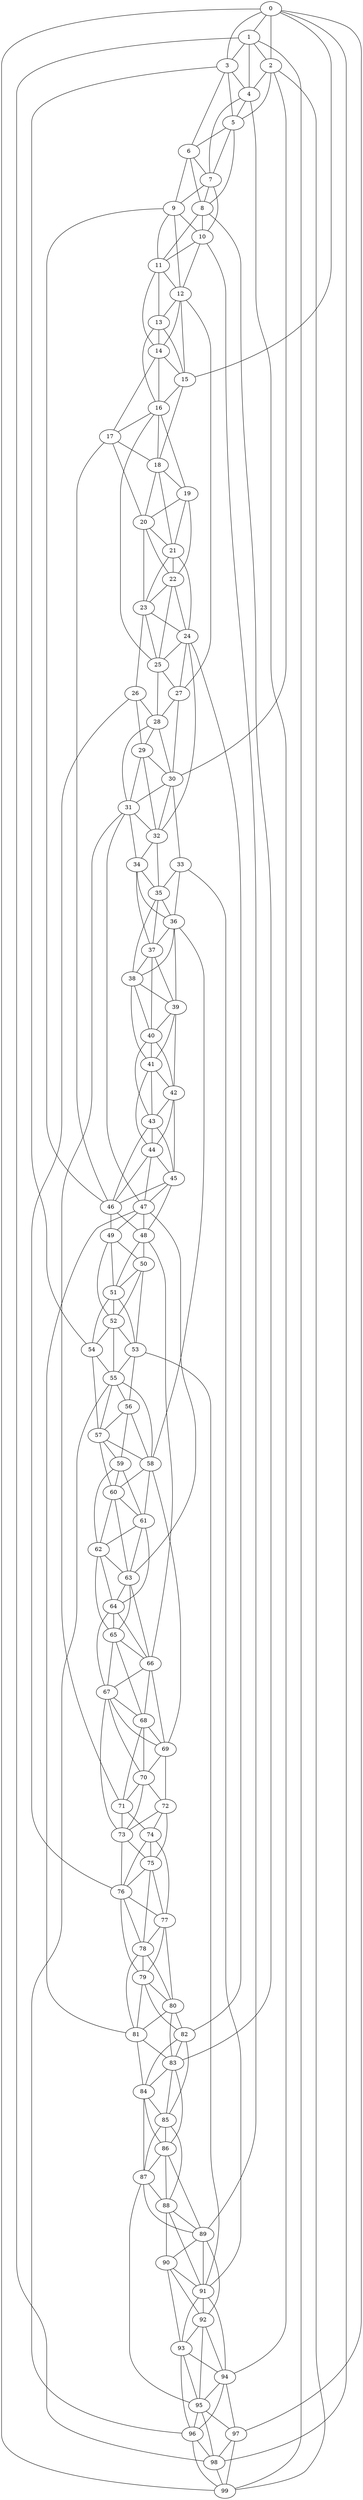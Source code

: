 strict graph "watts_strogatz_graph(100,6,0.1)" {
0;
1;
2;
3;
4;
5;
6;
7;
8;
9;
10;
11;
12;
13;
14;
15;
16;
17;
18;
19;
20;
21;
22;
23;
24;
25;
26;
27;
28;
29;
30;
31;
32;
33;
34;
35;
36;
37;
38;
39;
40;
41;
42;
43;
44;
45;
46;
47;
48;
49;
50;
51;
52;
53;
54;
55;
56;
57;
58;
59;
60;
61;
62;
63;
64;
65;
66;
67;
68;
69;
70;
71;
72;
73;
74;
75;
76;
77;
78;
79;
80;
81;
82;
83;
84;
85;
86;
87;
88;
89;
90;
91;
92;
93;
94;
95;
96;
97;
98;
99;
0 -- 1  [is_available=True, prob="0.368621049474"];
0 -- 2  [is_available=True, prob="0.122075018154"];
0 -- 3  [is_available=True, prob="0.121855995716"];
0 -- 97  [is_available=True, prob="0.237390800367"];
0 -- 98  [is_available=True, prob="0.564433202377"];
0 -- 15  [is_available=True, prob="0.940382400244"];
0 -- 99  [is_available=True, prob="0.347172284054"];
1 -- 2  [is_available=True, prob="0.0601059786888"];
1 -- 99  [is_available=True, prob="0.00642947369956"];
1 -- 4  [is_available=True, prob="0.12087076387"];
1 -- 98  [is_available=True, prob="0.0592907937077"];
1 -- 3  [is_available=True, prob="0.90659753289"];
2 -- 4  [is_available=True, prob="0.0626180461812"];
2 -- 5  [is_available=True, prob="1.0"];
2 -- 99  [is_available=True, prob="0.618265539476"];
2 -- 30  [is_available=True, prob="0.294075350501"];
3 -- 4  [is_available=True, prob="1.0"];
3 -- 5  [is_available=True, prob="1.0"];
3 -- 6  [is_available=True, prob="0.92868656629"];
3 -- 54  [is_available=True, prob="0.662759450158"];
4 -- 5  [is_available=True, prob="0.679276586972"];
4 -- 7  [is_available=True, prob="1.0"];
4 -- 94  [is_available=True, prob="0.216238573626"];
5 -- 6  [is_available=True, prob="0.725958149794"];
5 -- 7  [is_available=True, prob="0.308903025468"];
5 -- 8  [is_available=True, prob="1.0"];
6 -- 7  [is_available=True, prob="1.0"];
6 -- 8  [is_available=True, prob="1.0"];
6 -- 9  [is_available=True, prob="1.0"];
7 -- 8  [is_available=True, prob="0.198984194655"];
7 -- 9  [is_available=True, prob="1.0"];
7 -- 10  [is_available=True, prob="0.677180462676"];
8 -- 10  [is_available=True, prob="0.0816654259839"];
8 -- 11  [is_available=True, prob="0.0965086603124"];
8 -- 83  [is_available=True, prob="0.345037727185"];
9 -- 10  [is_available=True, prob="0.573738839732"];
9 -- 11  [is_available=True, prob="1.0"];
9 -- 12  [is_available=True, prob="0.30472284653"];
9 -- 46  [is_available=True, prob="1.0"];
10 -- 11  [is_available=True, prob="0.542494455507"];
10 -- 12  [is_available=True, prob="0.398983942519"];
10 -- 89  [is_available=True, prob="0.596768099324"];
11 -- 12  [is_available=True, prob="0.740374185735"];
11 -- 13  [is_available=True, prob="1.0"];
11 -- 14  [is_available=True, prob="0.97989760291"];
12 -- 13  [is_available=True, prob="1.0"];
12 -- 14  [is_available=True, prob="0.354780073427"];
12 -- 15  [is_available=True, prob="0.996763837363"];
12 -- 27  [is_available=True, prob="0.396661198227"];
13 -- 14  [is_available=True, prob="0.567595761455"];
13 -- 15  [is_available=True, prob="0.72272364156"];
13 -- 16  [is_available=True, prob="0.390376925419"];
14 -- 15  [is_available=True, prob="0.235679627821"];
14 -- 16  [is_available=True, prob="0.338056160299"];
14 -- 17  [is_available=True, prob="0.554461293692"];
15 -- 16  [is_available=True, prob="0.530081548401"];
15 -- 18  [is_available=True, prob="0.69596901872"];
16 -- 17  [is_available=True, prob="0.671534353441"];
16 -- 18  [is_available=True, prob="0.97016135752"];
16 -- 19  [is_available=True, prob="0.980391510537"];
16 -- 25  [is_available=True, prob="0.0839489957113"];
17 -- 18  [is_available=True, prob="0.786524441168"];
17 -- 20  [is_available=True, prob="0.533829415154"];
17 -- 46  [is_available=True, prob="0.68758941965"];
18 -- 19  [is_available=True, prob="0.963854469864"];
18 -- 20  [is_available=True, prob="0.601676065857"];
18 -- 21  [is_available=True, prob="1.0"];
19 -- 20  [is_available=True, prob="0.883305101295"];
19 -- 21  [is_available=True, prob="1.0"];
19 -- 22  [is_available=True, prob="0.778000423279"];
20 -- 21  [is_available=True, prob="0.102877073605"];
20 -- 22  [is_available=True, prob="0.370873901932"];
20 -- 23  [is_available=True, prob="0.117852693616"];
21 -- 22  [is_available=True, prob="0.757079216009"];
21 -- 23  [is_available=True, prob="0.987023861"];
21 -- 24  [is_available=True, prob="0.0922243181079"];
22 -- 23  [is_available=True, prob="1.0"];
22 -- 24  [is_available=True, prob="1.0"];
22 -- 25  [is_available=True, prob="1.0"];
23 -- 24  [is_available=True, prob="1.0"];
23 -- 25  [is_available=True, prob="0.130878431265"];
23 -- 26  [is_available=True, prob="0.159375579839"];
24 -- 32  [is_available=True, prob="0.962537636316"];
24 -- 82  [is_available=True, prob="0.59968217612"];
24 -- 25  [is_available=True, prob="0.416995594162"];
24 -- 27  [is_available=True, prob="0.752721995939"];
25 -- 27  [is_available=True, prob="0.329549807264"];
25 -- 28  [is_available=True, prob="0.372372958959"];
26 -- 76  [is_available=True, prob="0.164979684007"];
26 -- 28  [is_available=True, prob="0.180767744938"];
26 -- 29  [is_available=True, prob="0.974846018144"];
27 -- 28  [is_available=True, prob="0.901222834291"];
27 -- 30  [is_available=True, prob="0.562665955933"];
28 -- 29  [is_available=True, prob="1.0"];
28 -- 30  [is_available=True, prob="0.523102549644"];
28 -- 31  [is_available=True, prob="0.0603986567778"];
29 -- 32  [is_available=True, prob="0.142311724223"];
29 -- 30  [is_available=True, prob="0.0434689695144"];
29 -- 31  [is_available=True, prob="1.0"];
30 -- 32  [is_available=True, prob="1.0"];
30 -- 33  [is_available=True, prob="0.160933890922"];
30 -- 31  [is_available=True, prob="0.416683137467"];
31 -- 32  [is_available=True, prob="0.0469188595957"];
31 -- 34  [is_available=True, prob="0.957134441597"];
31 -- 71  [is_available=True, prob="0.957682055495"];
31 -- 47  [is_available=True, prob="0.387366117066"];
32 -- 34  [is_available=True, prob="1.0"];
32 -- 35  [is_available=True, prob="0.464815289312"];
33 -- 35  [is_available=True, prob="0.795303991547"];
33 -- 36  [is_available=True, prob="0.969278521459"];
33 -- 91  [is_available=True, prob="0.425925865072"];
34 -- 35  [is_available=True, prob="0.866794943961"];
34 -- 36  [is_available=True, prob="0.455244379476"];
34 -- 37  [is_available=True, prob="0.847781911893"];
35 -- 36  [is_available=True, prob="1.0"];
35 -- 37  [is_available=True, prob="0.801600200882"];
35 -- 38  [is_available=True, prob="0.306516997964"];
36 -- 37  [is_available=True, prob="0.312893775969"];
36 -- 38  [is_available=True, prob="1.0"];
36 -- 39  [is_available=True, prob="0.42662842979"];
36 -- 58  [is_available=True, prob="0.754360624275"];
37 -- 38  [is_available=True, prob="0.905868188459"];
37 -- 39  [is_available=True, prob="0.346323675458"];
37 -- 40  [is_available=True, prob="0.831446549479"];
38 -- 39  [is_available=True, prob="0.778140133964"];
38 -- 40  [is_available=True, prob="0.575108305126"];
38 -- 41  [is_available=True, prob="0.137902305575"];
39 -- 40  [is_available=True, prob="0.982045713329"];
39 -- 41  [is_available=True, prob="1.0"];
39 -- 42  [is_available=True, prob="0.040263040085"];
40 -- 41  [is_available=True, prob="0.0426266252914"];
40 -- 42  [is_available=True, prob="1.0"];
40 -- 43  [is_available=True, prob="0.777250312075"];
41 -- 42  [is_available=True, prob="0.10012553539"];
41 -- 43  [is_available=True, prob="0.7844685665"];
41 -- 44  [is_available=True, prob="0.862394712361"];
42 -- 43  [is_available=True, prob="0.529048265785"];
42 -- 44  [is_available=True, prob="0.0783133108388"];
42 -- 45  [is_available=True, prob="0.214525793382"];
43 -- 44  [is_available=True, prob="1.0"];
43 -- 45  [is_available=True, prob="0.116739868703"];
43 -- 46  [is_available=True, prob="0.283617085126"];
44 -- 45  [is_available=True, prob="1.0"];
44 -- 46  [is_available=True, prob="0.381855954166"];
44 -- 47  [is_available=True, prob="0.412574796603"];
45 -- 46  [is_available=True, prob="1.0"];
45 -- 47  [is_available=True, prob="0.246826598953"];
45 -- 48  [is_available=True, prob="0.963773309751"];
46 -- 48  [is_available=True, prob="0.635555293695"];
46 -- 49  [is_available=True, prob="0.204542526017"];
47 -- 81  [is_available=True, prob="0.620321239847"];
47 -- 48  [is_available=True, prob="1.0"];
47 -- 49  [is_available=True, prob="0.389845242521"];
47 -- 63  [is_available=True, prob="1.0"];
48 -- 66  [is_available=True, prob="1.0"];
48 -- 50  [is_available=True, prob="0.6249700046"];
48 -- 51  [is_available=True, prob="0.405873548888"];
49 -- 50  [is_available=True, prob="0.582547752131"];
49 -- 51  [is_available=True, prob="0.172662094924"];
49 -- 52  [is_available=True, prob="0.881014503113"];
50 -- 51  [is_available=True, prob="0.300979979939"];
50 -- 52  [is_available=True, prob="0.101337236739"];
50 -- 53  [is_available=True, prob="1.0"];
51 -- 52  [is_available=True, prob="0.55936451301"];
51 -- 53  [is_available=True, prob="1.0"];
51 -- 54  [is_available=True, prob="1.0"];
52 -- 53  [is_available=True, prob="1.0"];
52 -- 54  [is_available=True, prob="0.563242684079"];
52 -- 55  [is_available=True, prob="1.0"];
53 -- 55  [is_available=True, prob="1.0"];
53 -- 56  [is_available=True, prob="0.970061196644"];
53 -- 91  [is_available=True, prob="0.187894507243"];
54 -- 55  [is_available=True, prob="0.690320447574"];
54 -- 57  [is_available=True, prob="0.194184931998"];
55 -- 96  [is_available=True, prob="0.809631696481"];
55 -- 56  [is_available=True, prob="0.677103392738"];
55 -- 57  [is_available=True, prob="0.693433096737"];
55 -- 58  [is_available=True, prob="0.313036577633"];
56 -- 57  [is_available=True, prob="0.834713604097"];
56 -- 58  [is_available=True, prob="1.0"];
56 -- 59  [is_available=True, prob="1.0"];
57 -- 58  [is_available=True, prob="0.739331562812"];
57 -- 59  [is_available=True, prob="0.934991425056"];
57 -- 60  [is_available=True, prob="0.826848697416"];
58 -- 69  [is_available=True, prob="0.292386727691"];
58 -- 60  [is_available=True, prob="0.364560129015"];
58 -- 61  [is_available=True, prob="0.553316587725"];
59 -- 60  [is_available=True, prob="0.250467067113"];
59 -- 61  [is_available=True, prob="0.0781814811931"];
59 -- 62  [is_available=True, prob="0.48641825427"];
60 -- 61  [is_available=True, prob="0.014502666571"];
60 -- 62  [is_available=True, prob="0.214041867806"];
60 -- 63  [is_available=True, prob="0.818626671864"];
61 -- 64  [is_available=True, prob="0.670610621421"];
61 -- 62  [is_available=True, prob="0.152916718613"];
61 -- 63  [is_available=True, prob="0.878419242864"];
62 -- 64  [is_available=True, prob="0.197155053073"];
62 -- 65  [is_available=True, prob="1.0"];
62 -- 63  [is_available=True, prob="0.115481264211"];
63 -- 64  [is_available=True, prob="0.390353300107"];
63 -- 65  [is_available=True, prob="0.264792501752"];
63 -- 66  [is_available=True, prob="0.142868276019"];
64 -- 65  [is_available=True, prob="1.0"];
64 -- 66  [is_available=True, prob="0.722759505708"];
64 -- 67  [is_available=True, prob="0.954123137529"];
65 -- 66  [is_available=True, prob="0.707448040431"];
65 -- 67  [is_available=True, prob="1.0"];
65 -- 68  [is_available=True, prob="0.112586099356"];
66 -- 67  [is_available=True, prob="0.368837754407"];
66 -- 68  [is_available=True, prob="1.0"];
66 -- 69  [is_available=True, prob="0.919046007578"];
67 -- 68  [is_available=True, prob="0.964523296681"];
67 -- 69  [is_available=True, prob="0.156866289837"];
67 -- 70  [is_available=True, prob="0.0242389421717"];
67 -- 73  [is_available=True, prob="0.691025951256"];
68 -- 69  [is_available=True, prob="0.913328115144"];
68 -- 70  [is_available=True, prob="1.0"];
68 -- 71  [is_available=True, prob="0.759770201699"];
69 -- 70  [is_available=True, prob="0.0327584947366"];
69 -- 72  [is_available=True, prob="0.733321466619"];
70 -- 71  [is_available=True, prob="0.953937302758"];
70 -- 72  [is_available=True, prob="0.175884264188"];
70 -- 73  [is_available=True, prob="0.448638706438"];
71 -- 73  [is_available=True, prob="0.256863744638"];
71 -- 74  [is_available=True, prob="0.0735437610964"];
72 -- 73  [is_available=True, prob="0.92404030785"];
72 -- 74  [is_available=True, prob="1.0"];
72 -- 75  [is_available=True, prob="0.714127791071"];
73 -- 75  [is_available=True, prob="1.0"];
73 -- 76  [is_available=True, prob="0.290585964883"];
74 -- 75  [is_available=True, prob="1.0"];
74 -- 76  [is_available=True, prob="1.0"];
74 -- 77  [is_available=True, prob="0.965793985458"];
75 -- 76  [is_available=True, prob="0.347573213655"];
75 -- 77  [is_available=True, prob="0.0709911479092"];
75 -- 78  [is_available=True, prob="1.0"];
76 -- 77  [is_available=True, prob="0.397426249036"];
76 -- 78  [is_available=True, prob="1.0"];
76 -- 79  [is_available=True, prob="0.279180936588"];
77 -- 78  [is_available=True, prob="1.0"];
77 -- 79  [is_available=True, prob="0.223817587584"];
77 -- 80  [is_available=True, prob="0.162840888312"];
78 -- 79  [is_available=True, prob="0.593173675682"];
78 -- 80  [is_available=True, prob="0.151361609162"];
78 -- 81  [is_available=True, prob="0.702330709576"];
79 -- 80  [is_available=True, prob="0.639865209421"];
79 -- 81  [is_available=True, prob="0.905355540485"];
79 -- 82  [is_available=True, prob="1.0"];
80 -- 81  [is_available=True, prob="0.556202557895"];
80 -- 82  [is_available=True, prob="0.722353791513"];
80 -- 83  [is_available=True, prob="1.0"];
81 -- 83  [is_available=True, prob="0.869732105096"];
81 -- 84  [is_available=True, prob="0.322495733194"];
82 -- 83  [is_available=True, prob="0.682117216345"];
82 -- 84  [is_available=True, prob="0.988828887428"];
82 -- 85  [is_available=True, prob="0.361898912488"];
83 -- 84  [is_available=True, prob="0.609230571066"];
83 -- 85  [is_available=True, prob="0.446624758416"];
83 -- 86  [is_available=True, prob="0.502950274814"];
84 -- 85  [is_available=True, prob="0.907542218314"];
84 -- 86  [is_available=True, prob="1.0"];
84 -- 87  [is_available=True, prob="0.900920527404"];
85 -- 86  [is_available=True, prob="0.679576559797"];
85 -- 87  [is_available=True, prob="0.114386348883"];
85 -- 88  [is_available=True, prob="0.752162565865"];
86 -- 87  [is_available=True, prob="0.901521900019"];
86 -- 88  [is_available=True, prob="0.708341095722"];
86 -- 89  [is_available=True, prob="0.429437303977"];
87 -- 88  [is_available=True, prob="0.976917916734"];
87 -- 89  [is_available=True, prob="0.0673522301415"];
87 -- 95  [is_available=True, prob="1.0"];
88 -- 89  [is_available=True, prob="0.983635578022"];
88 -- 90  [is_available=True, prob="0.93430661307"];
88 -- 91  [is_available=True, prob="0.315541050539"];
89 -- 90  [is_available=True, prob="0.488789446658"];
89 -- 91  [is_available=True, prob="1.0"];
89 -- 92  [is_available=True, prob="0.064829279652"];
90 -- 91  [is_available=True, prob="0.9932158392"];
90 -- 92  [is_available=True, prob="0.284525853397"];
90 -- 93  [is_available=True, prob="0.659532683814"];
91 -- 92  [is_available=True, prob="1.0"];
91 -- 93  [is_available=True, prob="0.459707850515"];
91 -- 94  [is_available=True, prob="0.759838707715"];
92 -- 93  [is_available=True, prob="0.727952394227"];
92 -- 94  [is_available=True, prob="0.0643858578362"];
92 -- 95  [is_available=True, prob="0.820017590949"];
93 -- 96  [is_available=True, prob="1.0"];
93 -- 94  [is_available=True, prob="0.260522362538"];
93 -- 95  [is_available=True, prob="0.72740697278"];
94 -- 96  [is_available=True, prob="0.18059194934"];
94 -- 97  [is_available=True, prob="0.786672153349"];
94 -- 95  [is_available=True, prob="0.495007359623"];
95 -- 96  [is_available=True, prob="0.9588492828"];
95 -- 97  [is_available=True, prob="0.313708649047"];
95 -- 98  [is_available=True, prob="0.614517073454"];
96 -- 98  [is_available=True, prob="0.878364933903"];
96 -- 99  [is_available=True, prob="0.567922928798"];
97 -- 98  [is_available=True, prob="0.00659935681554"];
97 -- 99  [is_available=True, prob="1.0"];
98 -- 99  [is_available=True, prob="0.525371315526"];
}
